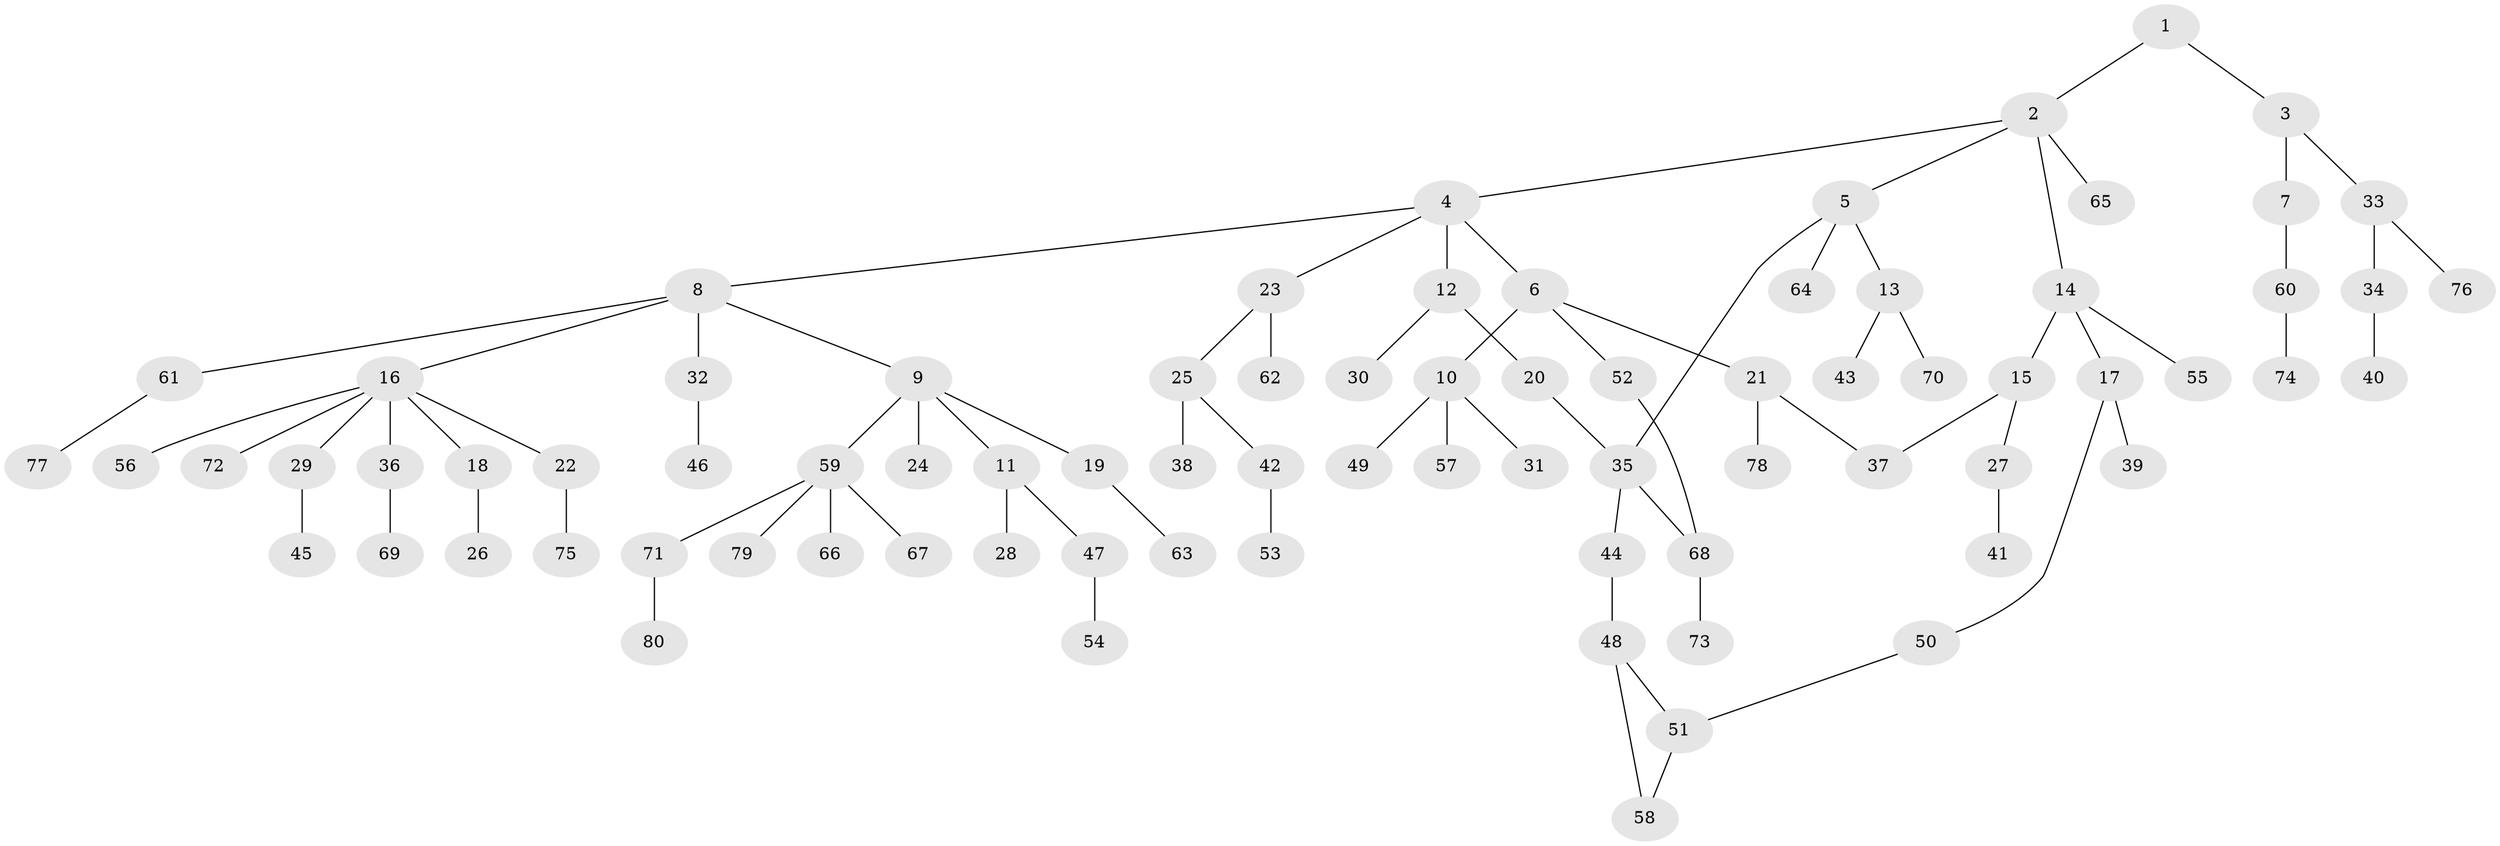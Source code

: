 // coarse degree distribution, {2: 0.36, 4: 0.1, 3: 0.1, 5: 0.04, 6: 0.02, 1: 0.38}
// Generated by graph-tools (version 1.1) at 2025/49/03/04/25 22:49:13]
// undirected, 80 vertices, 84 edges
graph export_dot {
  node [color=gray90,style=filled];
  1;
  2;
  3;
  4;
  5;
  6;
  7;
  8;
  9;
  10;
  11;
  12;
  13;
  14;
  15;
  16;
  17;
  18;
  19;
  20;
  21;
  22;
  23;
  24;
  25;
  26;
  27;
  28;
  29;
  30;
  31;
  32;
  33;
  34;
  35;
  36;
  37;
  38;
  39;
  40;
  41;
  42;
  43;
  44;
  45;
  46;
  47;
  48;
  49;
  50;
  51;
  52;
  53;
  54;
  55;
  56;
  57;
  58;
  59;
  60;
  61;
  62;
  63;
  64;
  65;
  66;
  67;
  68;
  69;
  70;
  71;
  72;
  73;
  74;
  75;
  76;
  77;
  78;
  79;
  80;
  1 -- 2;
  1 -- 3;
  2 -- 4;
  2 -- 5;
  2 -- 14;
  2 -- 65;
  3 -- 7;
  3 -- 33;
  4 -- 6;
  4 -- 8;
  4 -- 12;
  4 -- 23;
  5 -- 13;
  5 -- 35;
  5 -- 64;
  6 -- 10;
  6 -- 21;
  6 -- 52;
  7 -- 60;
  8 -- 9;
  8 -- 16;
  8 -- 32;
  8 -- 61;
  9 -- 11;
  9 -- 19;
  9 -- 24;
  9 -- 59;
  10 -- 31;
  10 -- 49;
  10 -- 57;
  11 -- 28;
  11 -- 47;
  12 -- 20;
  12 -- 30;
  13 -- 43;
  13 -- 70;
  14 -- 15;
  14 -- 17;
  14 -- 55;
  15 -- 27;
  15 -- 37;
  16 -- 18;
  16 -- 22;
  16 -- 29;
  16 -- 36;
  16 -- 56;
  16 -- 72;
  17 -- 39;
  17 -- 50;
  18 -- 26;
  19 -- 63;
  20 -- 35;
  21 -- 37;
  21 -- 78;
  22 -- 75;
  23 -- 25;
  23 -- 62;
  25 -- 38;
  25 -- 42;
  27 -- 41;
  29 -- 45;
  32 -- 46;
  33 -- 34;
  33 -- 76;
  34 -- 40;
  35 -- 44;
  35 -- 68;
  36 -- 69;
  42 -- 53;
  44 -- 48;
  47 -- 54;
  48 -- 58;
  48 -- 51;
  50 -- 51;
  51 -- 58;
  52 -- 68;
  59 -- 66;
  59 -- 67;
  59 -- 71;
  59 -- 79;
  60 -- 74;
  61 -- 77;
  68 -- 73;
  71 -- 80;
}
